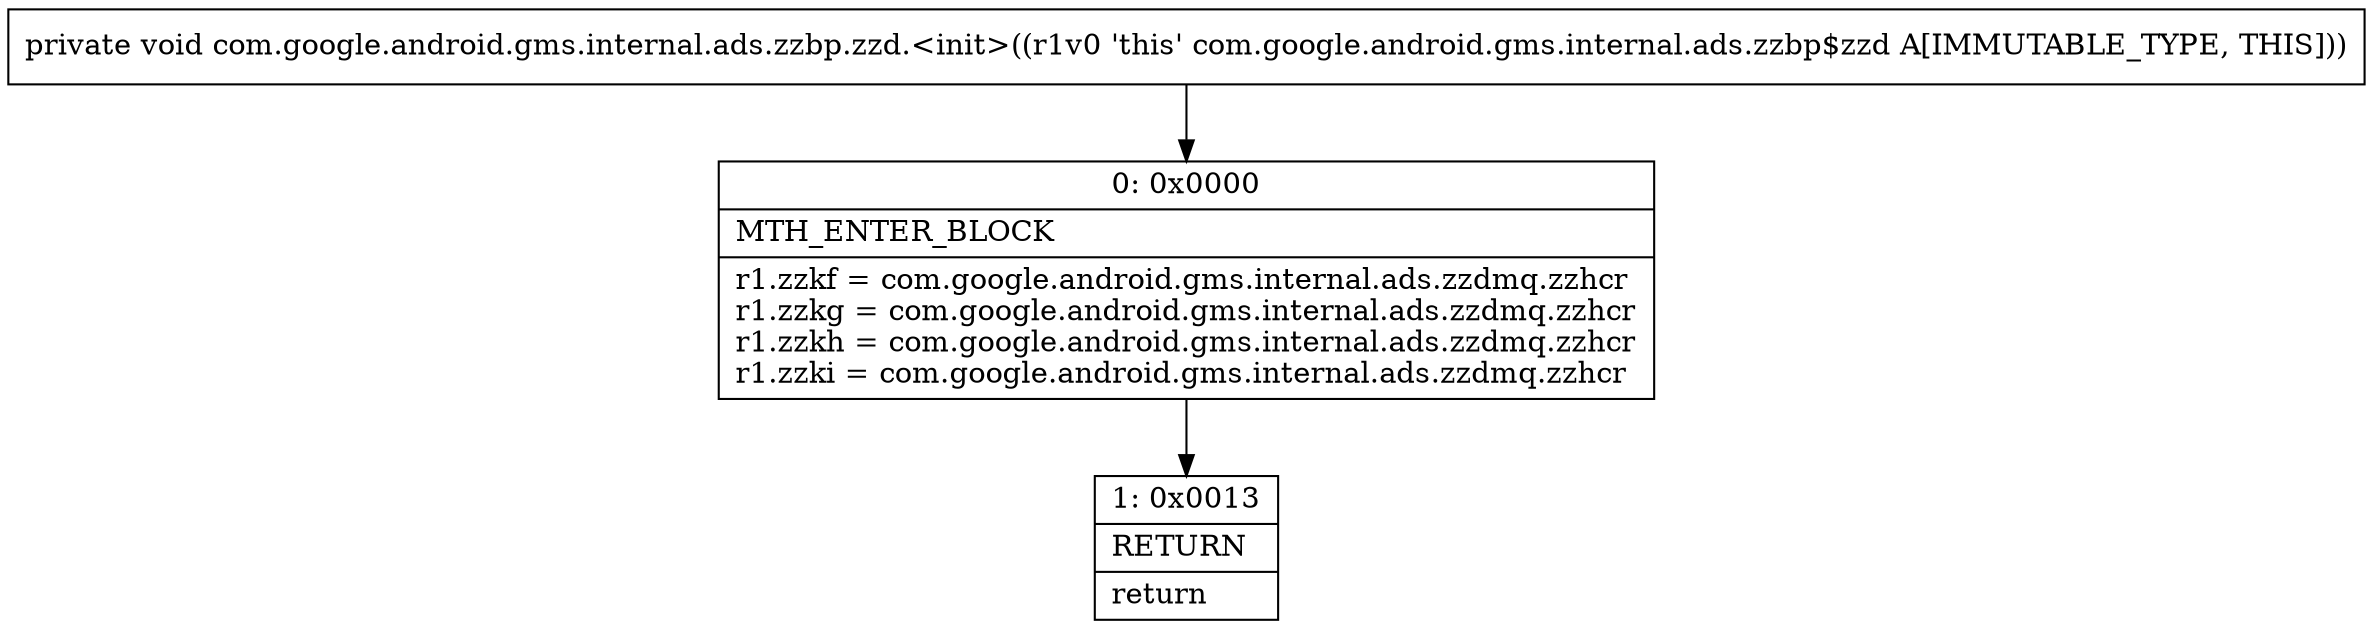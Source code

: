 digraph "CFG forcom.google.android.gms.internal.ads.zzbp.zzd.\<init\>()V" {
Node_0 [shape=record,label="{0\:\ 0x0000|MTH_ENTER_BLOCK\l|r1.zzkf = com.google.android.gms.internal.ads.zzdmq.zzhcr\lr1.zzkg = com.google.android.gms.internal.ads.zzdmq.zzhcr\lr1.zzkh = com.google.android.gms.internal.ads.zzdmq.zzhcr\lr1.zzki = com.google.android.gms.internal.ads.zzdmq.zzhcr\l}"];
Node_1 [shape=record,label="{1\:\ 0x0013|RETURN\l|return\l}"];
MethodNode[shape=record,label="{private void com.google.android.gms.internal.ads.zzbp.zzd.\<init\>((r1v0 'this' com.google.android.gms.internal.ads.zzbp$zzd A[IMMUTABLE_TYPE, THIS])) }"];
MethodNode -> Node_0;
Node_0 -> Node_1;
}

